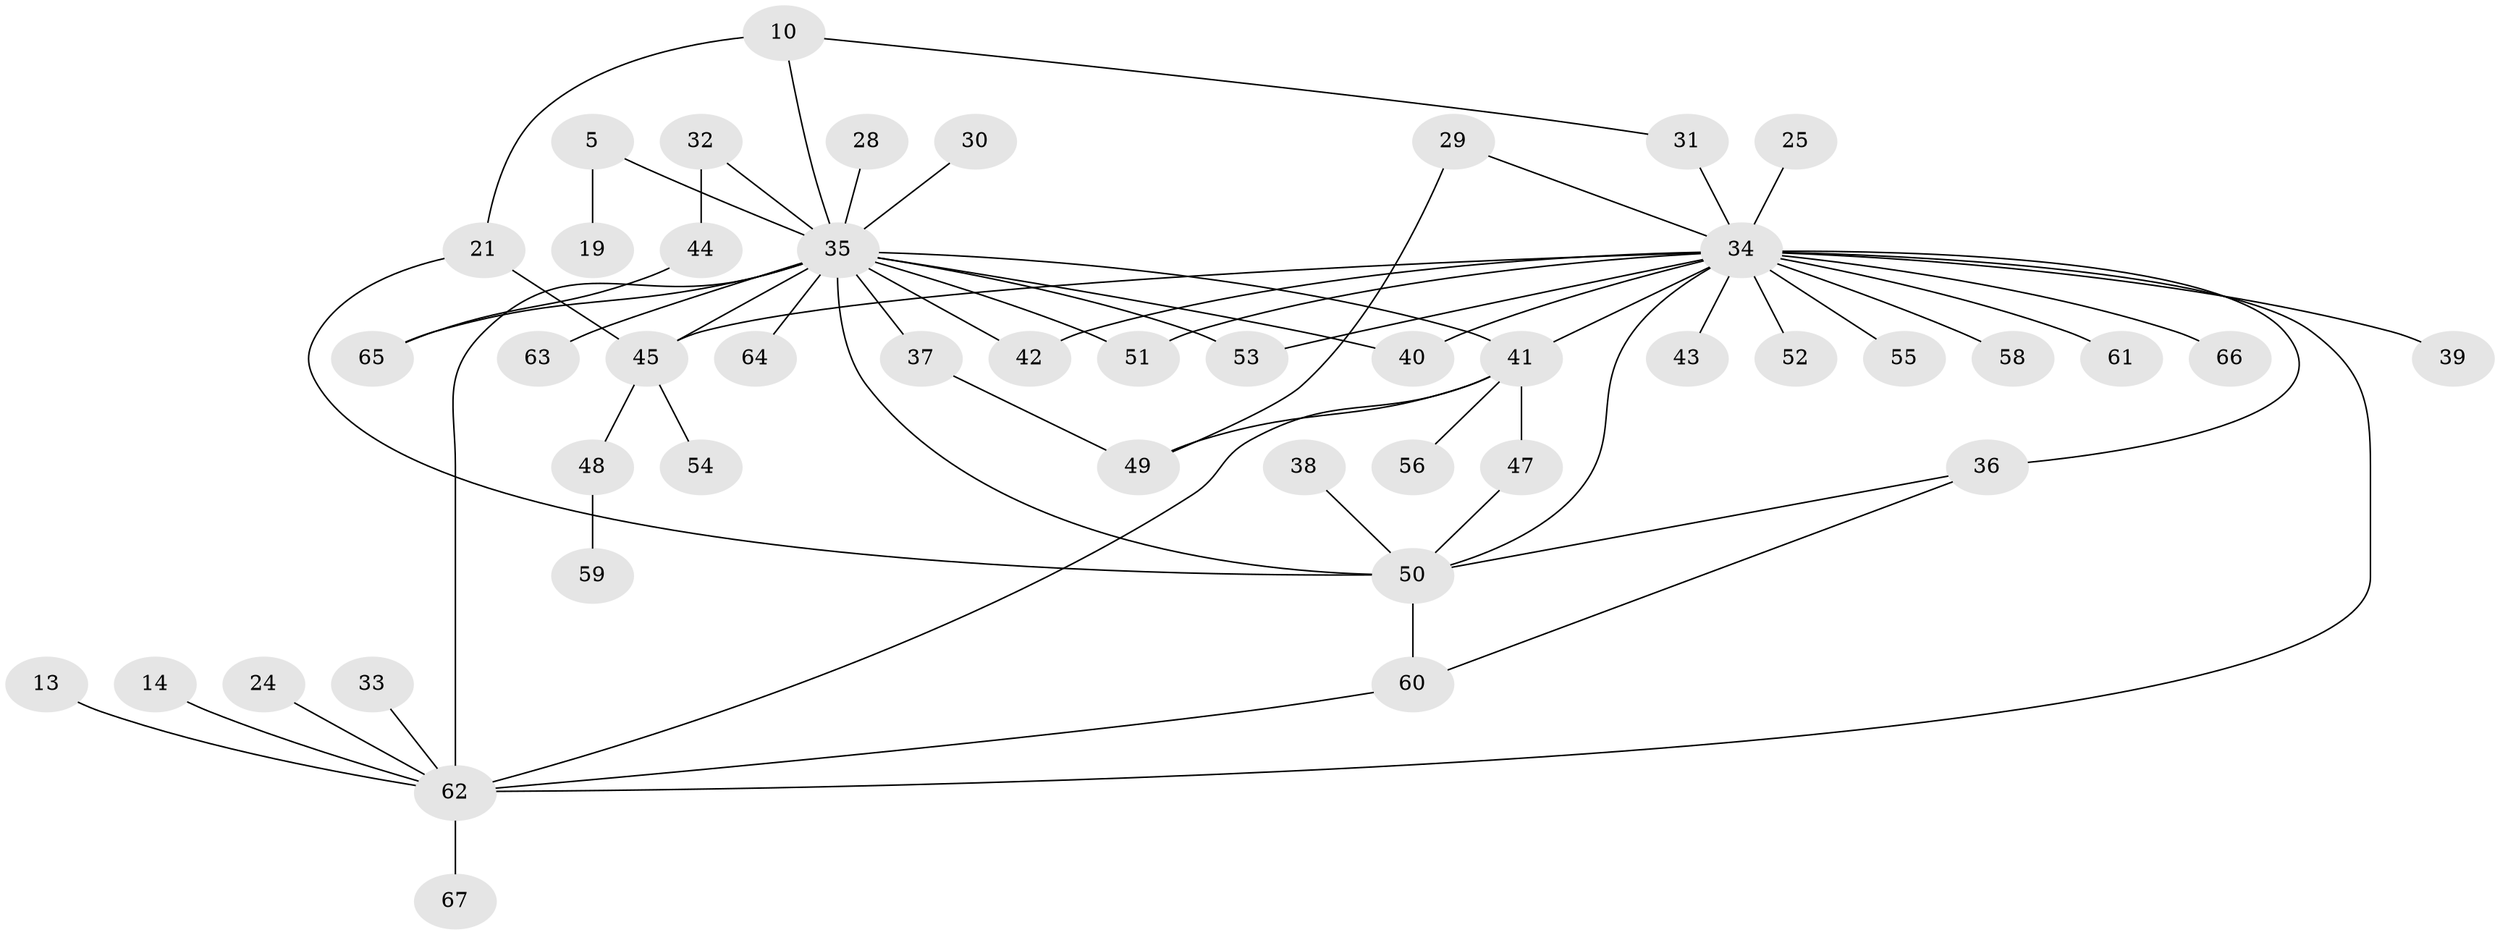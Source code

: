 // original degree distribution, {14: 0.029850746268656716, 7: 0.014925373134328358, 4: 0.05970149253731343, 2: 0.23880597014925373, 3: 0.19402985074626866, 12: 0.014925373134328358, 19: 0.029850746268656716, 10: 0.014925373134328358, 1: 0.3582089552238806, 5: 0.029850746268656716, 6: 0.014925373134328358}
// Generated by graph-tools (version 1.1) at 2025/51/03/04/25 21:51:03]
// undirected, 46 vertices, 63 edges
graph export_dot {
graph [start="1"]
  node [color=gray90,style=filled];
  5;
  10 [super="+6"];
  13;
  14;
  19;
  21;
  24;
  25;
  28;
  29;
  30;
  31 [super="+16"];
  32;
  33;
  34 [super="+27+12"];
  35 [super="+2"];
  36 [super="+18"];
  37;
  38;
  39;
  40;
  41 [super="+4+22"];
  42;
  43;
  44;
  45 [super="+26+3"];
  47;
  48 [super="+17"];
  49;
  50 [super="+7+9"];
  51;
  52;
  53 [super="+20"];
  54;
  55;
  56;
  58;
  59;
  60 [super="+23"];
  61;
  62 [super="+8+46+57"];
  63;
  64;
  65 [super="+15"];
  66;
  67;
  5 -- 19;
  5 -- 35;
  10 -- 31;
  10 -- 35;
  10 -- 21;
  13 -- 62;
  14 -- 62;
  21 -- 50;
  21 -- 45;
  24 -- 62;
  25 -- 34;
  28 -- 35 [weight=2];
  29 -- 49;
  29 -- 34;
  30 -- 35;
  31 -- 34 [weight=2];
  32 -- 44;
  32 -- 35;
  33 -- 62;
  34 -- 51;
  34 -- 50 [weight=3];
  34 -- 62 [weight=4];
  34 -- 66;
  34 -- 36 [weight=3];
  34 -- 39;
  34 -- 40;
  34 -- 42;
  34 -- 43;
  34 -- 45 [weight=2];
  34 -- 52;
  34 -- 53;
  34 -- 55;
  34 -- 58;
  34 -- 61;
  34 -- 41;
  35 -- 51;
  35 -- 53 [weight=2];
  35 -- 50 [weight=4];
  35 -- 62 [weight=5];
  35 -- 64;
  35 -- 37;
  35 -- 40;
  35 -- 42;
  35 -- 63;
  35 -- 65;
  35 -- 41;
  35 -- 45 [weight=2];
  36 -- 50 [weight=2];
  36 -- 60;
  37 -- 49;
  38 -- 50;
  41 -- 47;
  41 -- 49;
  41 -- 56;
  41 -- 62;
  44 -- 65;
  45 -- 48;
  45 -- 54;
  47 -- 50;
  48 -- 59;
  50 -- 60;
  60 -- 62;
  62 -- 67;
}

